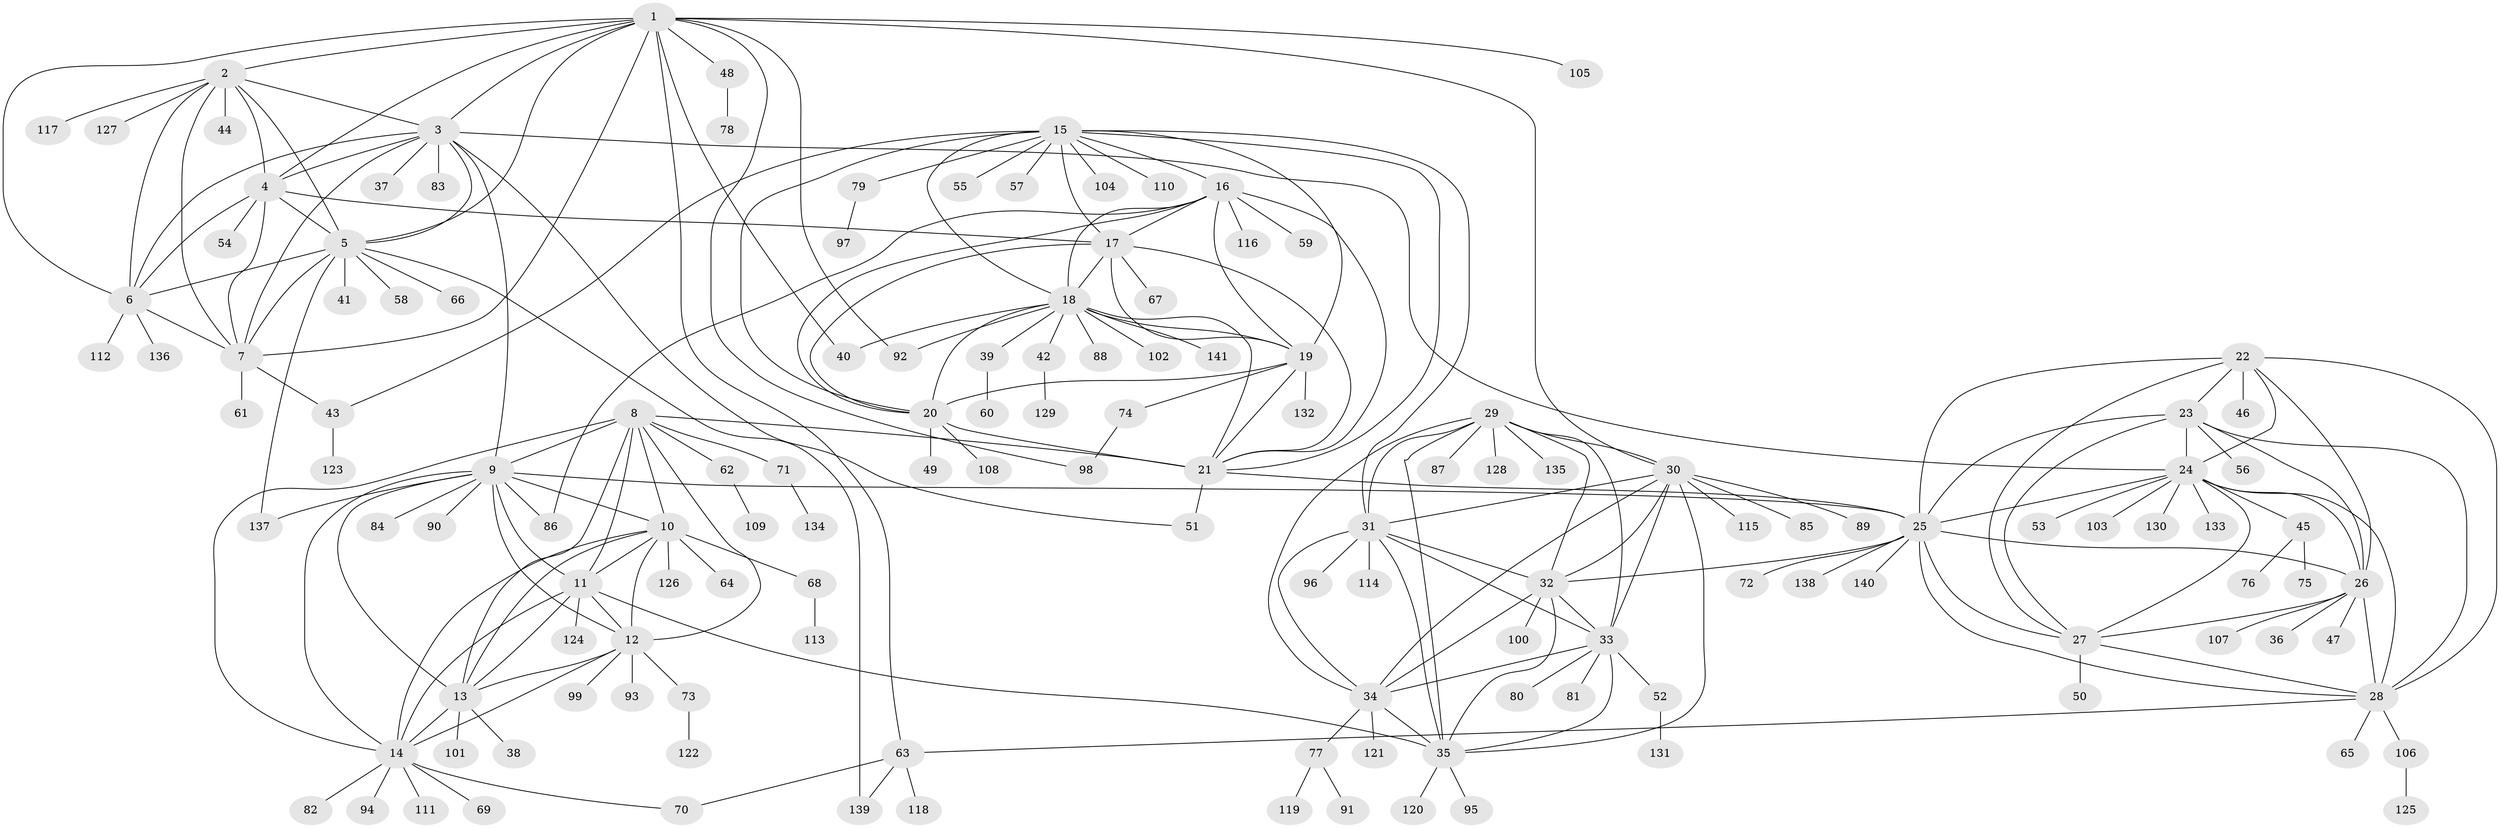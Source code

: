 // coarse degree distribution, {5: 0.017857142857142856, 3: 0.017857142857142856, 1: 0.8035714285714286, 9: 0.07142857142857142, 2: 0.017857142857142856, 8: 0.03571428571428571, 13: 0.017857142857142856, 10: 0.017857142857142856}
// Generated by graph-tools (version 1.1) at 2025/58/03/04/25 21:58:40]
// undirected, 141 vertices, 231 edges
graph export_dot {
graph [start="1"]
  node [color=gray90,style=filled];
  1;
  2;
  3;
  4;
  5;
  6;
  7;
  8;
  9;
  10;
  11;
  12;
  13;
  14;
  15;
  16;
  17;
  18;
  19;
  20;
  21;
  22;
  23;
  24;
  25;
  26;
  27;
  28;
  29;
  30;
  31;
  32;
  33;
  34;
  35;
  36;
  37;
  38;
  39;
  40;
  41;
  42;
  43;
  44;
  45;
  46;
  47;
  48;
  49;
  50;
  51;
  52;
  53;
  54;
  55;
  56;
  57;
  58;
  59;
  60;
  61;
  62;
  63;
  64;
  65;
  66;
  67;
  68;
  69;
  70;
  71;
  72;
  73;
  74;
  75;
  76;
  77;
  78;
  79;
  80;
  81;
  82;
  83;
  84;
  85;
  86;
  87;
  88;
  89;
  90;
  91;
  92;
  93;
  94;
  95;
  96;
  97;
  98;
  99;
  100;
  101;
  102;
  103;
  104;
  105;
  106;
  107;
  108;
  109;
  110;
  111;
  112;
  113;
  114;
  115;
  116;
  117;
  118;
  119;
  120;
  121;
  122;
  123;
  124;
  125;
  126;
  127;
  128;
  129;
  130;
  131;
  132;
  133;
  134;
  135;
  136;
  137;
  138;
  139;
  140;
  141;
  1 -- 2;
  1 -- 3;
  1 -- 4;
  1 -- 5;
  1 -- 6;
  1 -- 7;
  1 -- 30;
  1 -- 40;
  1 -- 48;
  1 -- 63;
  1 -- 92;
  1 -- 98;
  1 -- 105;
  2 -- 3;
  2 -- 4;
  2 -- 5;
  2 -- 6;
  2 -- 7;
  2 -- 44;
  2 -- 117;
  2 -- 127;
  3 -- 4;
  3 -- 5;
  3 -- 6;
  3 -- 7;
  3 -- 9;
  3 -- 24;
  3 -- 37;
  3 -- 51;
  3 -- 83;
  4 -- 5;
  4 -- 6;
  4 -- 7;
  4 -- 17;
  4 -- 54;
  5 -- 6;
  5 -- 7;
  5 -- 41;
  5 -- 58;
  5 -- 66;
  5 -- 137;
  5 -- 139;
  6 -- 7;
  6 -- 112;
  6 -- 136;
  7 -- 43;
  7 -- 61;
  8 -- 9;
  8 -- 10;
  8 -- 11;
  8 -- 12;
  8 -- 13;
  8 -- 14;
  8 -- 21;
  8 -- 62;
  8 -- 71;
  9 -- 10;
  9 -- 11;
  9 -- 12;
  9 -- 13;
  9 -- 14;
  9 -- 25;
  9 -- 84;
  9 -- 86;
  9 -- 90;
  9 -- 137;
  10 -- 11;
  10 -- 12;
  10 -- 13;
  10 -- 14;
  10 -- 64;
  10 -- 68;
  10 -- 126;
  11 -- 12;
  11 -- 13;
  11 -- 14;
  11 -- 35;
  11 -- 124;
  12 -- 13;
  12 -- 14;
  12 -- 73;
  12 -- 93;
  12 -- 99;
  13 -- 14;
  13 -- 38;
  13 -- 101;
  14 -- 69;
  14 -- 70;
  14 -- 82;
  14 -- 94;
  14 -- 111;
  15 -- 16;
  15 -- 17;
  15 -- 18;
  15 -- 19;
  15 -- 20;
  15 -- 21;
  15 -- 31;
  15 -- 43;
  15 -- 55;
  15 -- 57;
  15 -- 79;
  15 -- 104;
  15 -- 110;
  16 -- 17;
  16 -- 18;
  16 -- 19;
  16 -- 20;
  16 -- 21;
  16 -- 59;
  16 -- 86;
  16 -- 116;
  17 -- 18;
  17 -- 19;
  17 -- 20;
  17 -- 21;
  17 -- 67;
  18 -- 19;
  18 -- 20;
  18 -- 21;
  18 -- 39;
  18 -- 40;
  18 -- 42;
  18 -- 88;
  18 -- 92;
  18 -- 102;
  18 -- 141;
  19 -- 20;
  19 -- 21;
  19 -- 74;
  19 -- 132;
  20 -- 21;
  20 -- 49;
  20 -- 108;
  21 -- 25;
  21 -- 51;
  22 -- 23;
  22 -- 24;
  22 -- 25;
  22 -- 26;
  22 -- 27;
  22 -- 28;
  22 -- 46;
  23 -- 24;
  23 -- 25;
  23 -- 26;
  23 -- 27;
  23 -- 28;
  23 -- 56;
  24 -- 25;
  24 -- 26;
  24 -- 27;
  24 -- 28;
  24 -- 45;
  24 -- 53;
  24 -- 103;
  24 -- 130;
  24 -- 133;
  25 -- 26;
  25 -- 27;
  25 -- 28;
  25 -- 32;
  25 -- 72;
  25 -- 138;
  25 -- 140;
  26 -- 27;
  26 -- 28;
  26 -- 36;
  26 -- 47;
  26 -- 107;
  27 -- 28;
  27 -- 50;
  28 -- 63;
  28 -- 65;
  28 -- 106;
  29 -- 30;
  29 -- 31;
  29 -- 32;
  29 -- 33;
  29 -- 34;
  29 -- 35;
  29 -- 87;
  29 -- 128;
  29 -- 135;
  30 -- 31;
  30 -- 32;
  30 -- 33;
  30 -- 34;
  30 -- 35;
  30 -- 85;
  30 -- 89;
  30 -- 115;
  31 -- 32;
  31 -- 33;
  31 -- 34;
  31 -- 35;
  31 -- 96;
  31 -- 114;
  32 -- 33;
  32 -- 34;
  32 -- 35;
  32 -- 100;
  33 -- 34;
  33 -- 35;
  33 -- 52;
  33 -- 80;
  33 -- 81;
  34 -- 35;
  34 -- 77;
  34 -- 121;
  35 -- 95;
  35 -- 120;
  39 -- 60;
  42 -- 129;
  43 -- 123;
  45 -- 75;
  45 -- 76;
  48 -- 78;
  52 -- 131;
  62 -- 109;
  63 -- 70;
  63 -- 118;
  63 -- 139;
  68 -- 113;
  71 -- 134;
  73 -- 122;
  74 -- 98;
  77 -- 91;
  77 -- 119;
  79 -- 97;
  106 -- 125;
}
